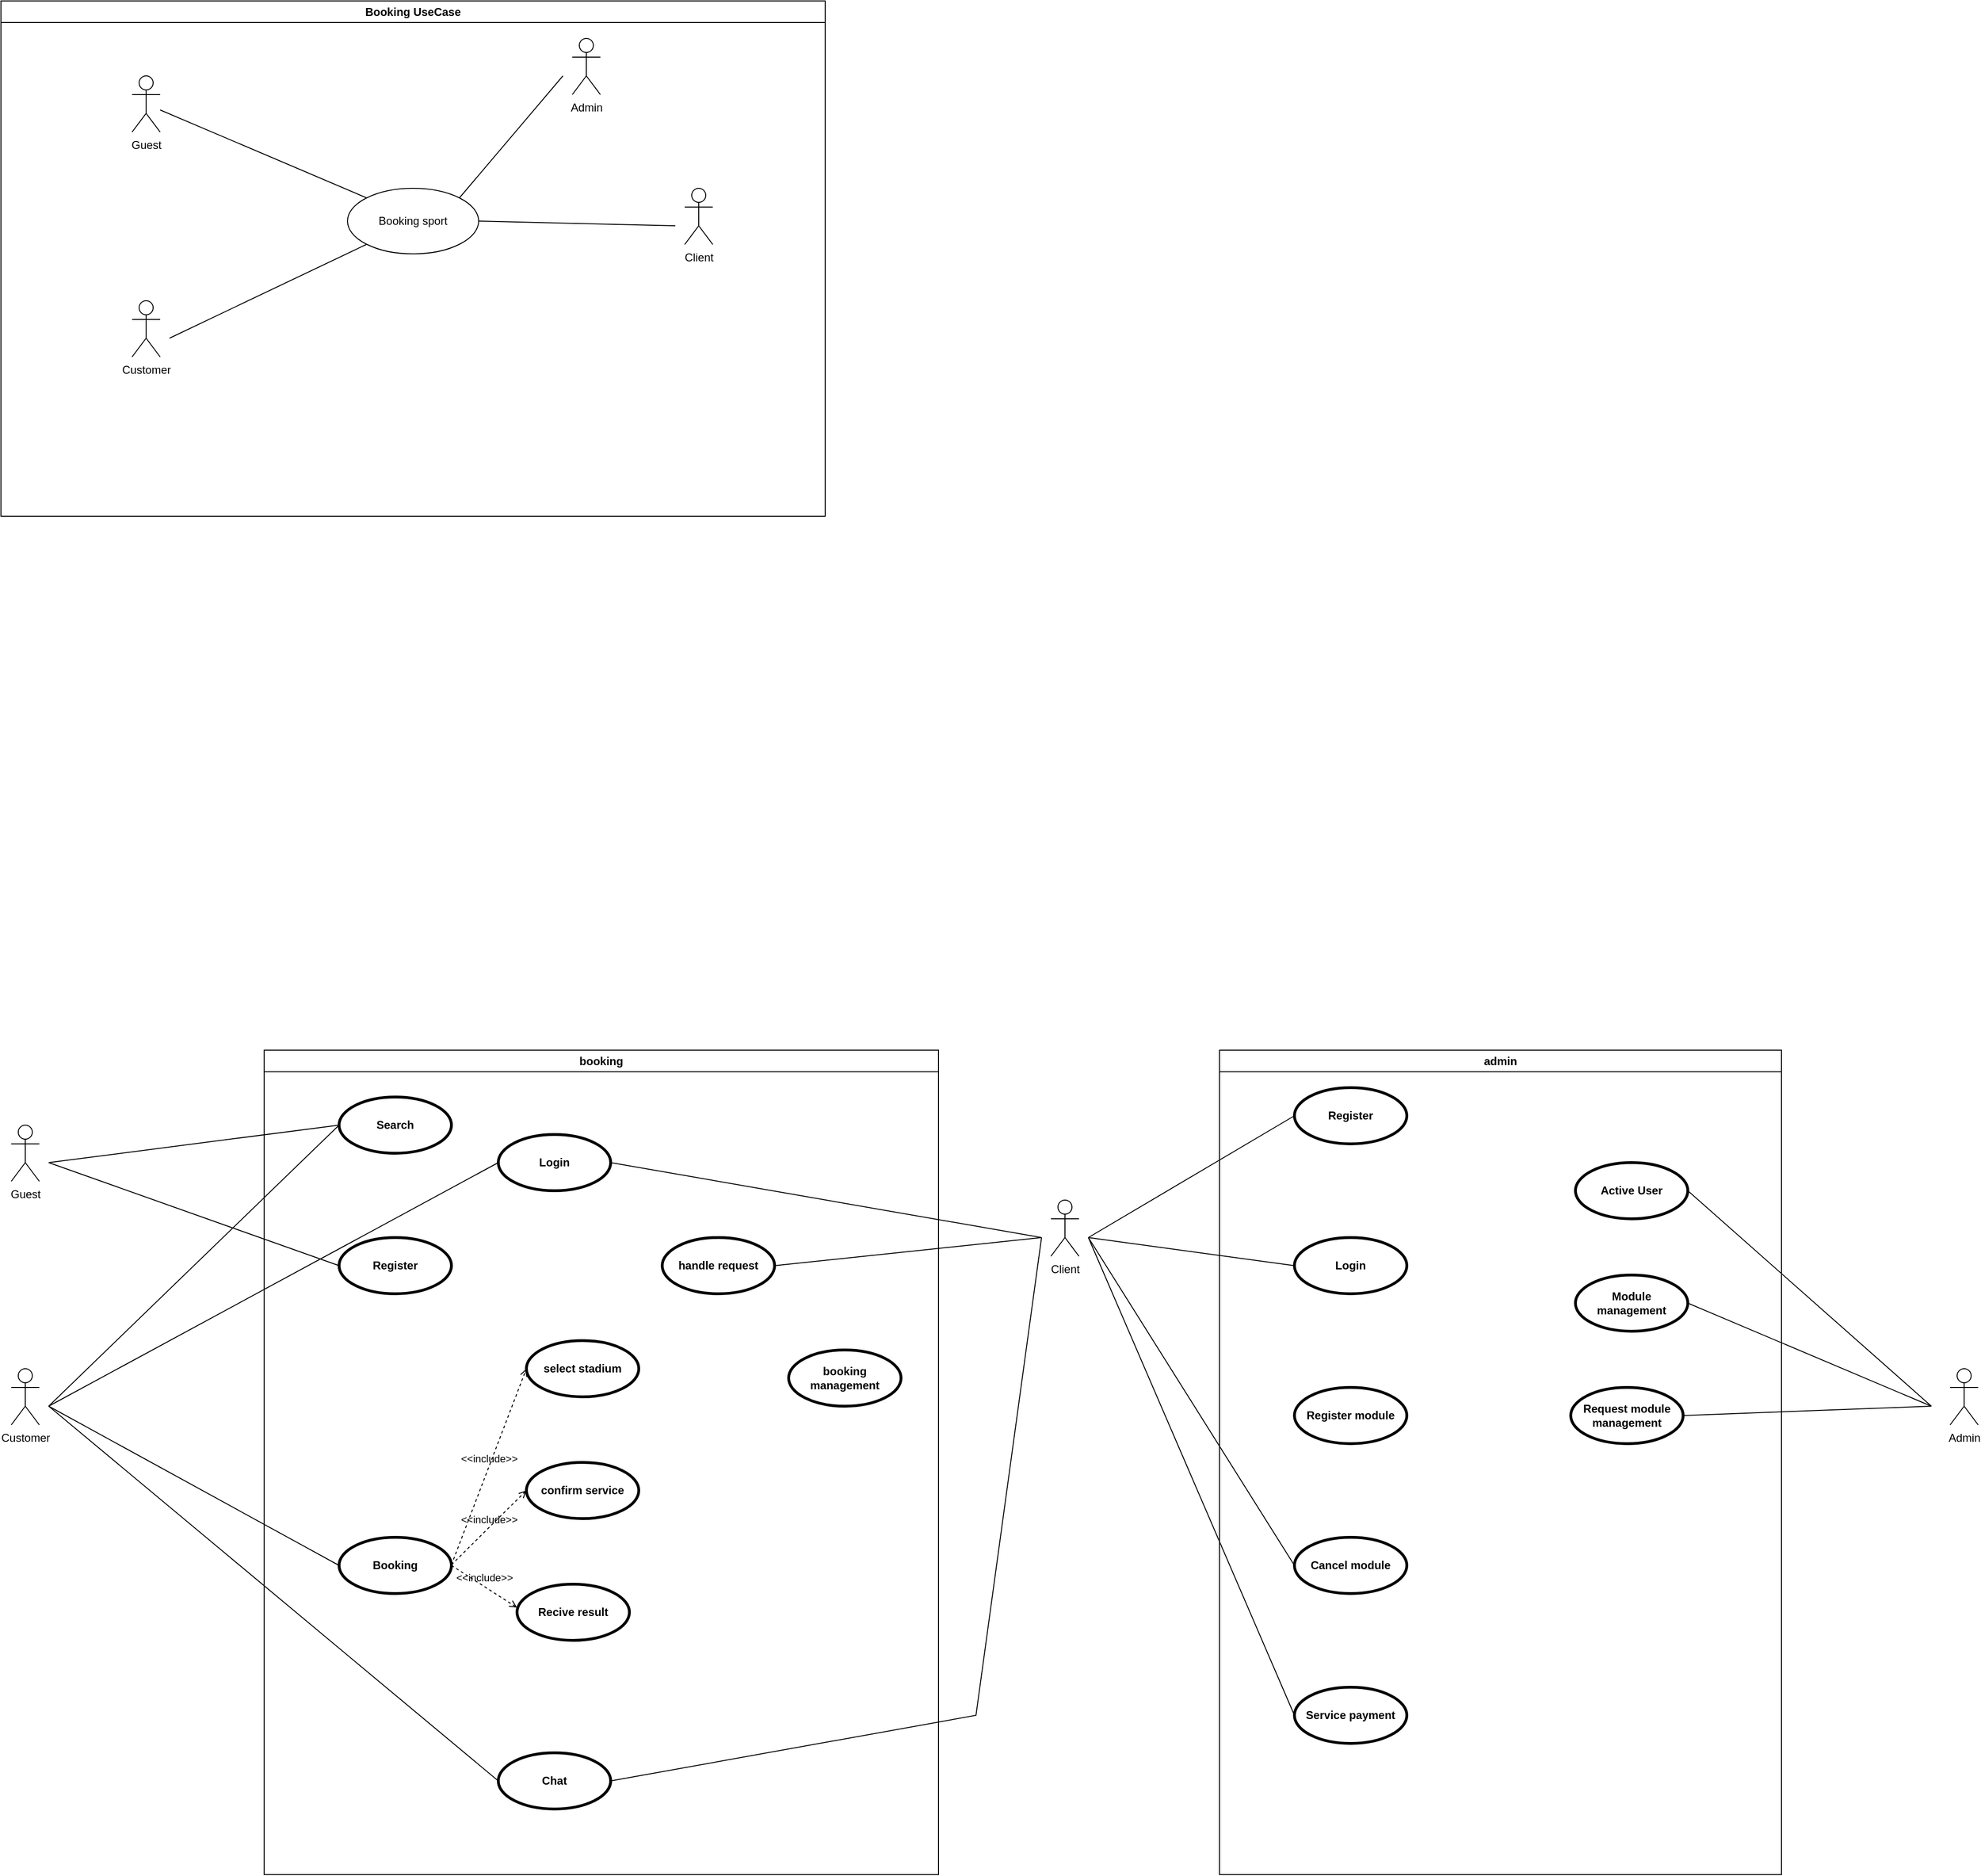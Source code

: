 <mxfile version="22.1.21" type="github">
  <diagram name="Page-1" id="sEAu9rGyXWfr59P4b1Dc">
    <mxGraphModel dx="2044" dy="1832" grid="1" gridSize="10" guides="1" tooltips="1" connect="1" arrows="1" fold="1" page="1" pageScale="1" pageWidth="850" pageHeight="1100" math="0" shadow="0">
      <root>
        <mxCell id="0" />
        <mxCell id="1" parent="0" />
        <mxCell id="-KIOnbsxqLIStmd7eqbL-1" value="Client" style="shape=umlActor;html=1;verticalLabelPosition=bottom;verticalAlign=top;align=center;" parent="1" vertex="1">
          <mxGeometry x="391" y="240" width="30" height="60" as="geometry" />
        </mxCell>
        <mxCell id="-KIOnbsxqLIStmd7eqbL-2" value="Admin" style="shape=umlActor;html=1;verticalLabelPosition=bottom;verticalAlign=top;align=center;" parent="1" vertex="1">
          <mxGeometry x="1351" y="420" width="30" height="60" as="geometry" />
        </mxCell>
        <mxCell id="-KIOnbsxqLIStmd7eqbL-3" value="Guest" style="shape=umlActor;html=1;verticalLabelPosition=bottom;verticalAlign=top;align=center;" parent="1" vertex="1">
          <mxGeometry x="-719" y="160" width="30" height="60" as="geometry" />
        </mxCell>
        <mxCell id="-KIOnbsxqLIStmd7eqbL-4" value="Customer" style="shape=umlActor;html=1;verticalLabelPosition=bottom;verticalAlign=top;align=center;" parent="1" vertex="1">
          <mxGeometry x="-719" y="420" width="30" height="60" as="geometry" />
        </mxCell>
        <mxCell id="UZynZxMn0wIeEGekEBfj-8" value="booking" style="swimlane;whiteSpace=wrap;html=1;" parent="1" vertex="1">
          <mxGeometry x="-449" y="80" width="720" height="880" as="geometry" />
        </mxCell>
        <mxCell id="UZynZxMn0wIeEGekEBfj-2" value="Search" style="shape=ellipse;html=1;strokeWidth=3;fontStyle=1;whiteSpace=wrap;align=center;perimeter=ellipsePerimeter;" parent="UZynZxMn0wIeEGekEBfj-8" vertex="1">
          <mxGeometry x="80" y="50" width="120" height="60" as="geometry" />
        </mxCell>
        <mxCell id="UZynZxMn0wIeEGekEBfj-5" value="Register" style="shape=ellipse;html=1;strokeWidth=3;fontStyle=1;whiteSpace=wrap;align=center;perimeter=ellipsePerimeter;" parent="UZynZxMn0wIeEGekEBfj-8" vertex="1">
          <mxGeometry x="80" y="200" width="120" height="60" as="geometry" />
        </mxCell>
        <mxCell id="UZynZxMn0wIeEGekEBfj-4" value="Booking" style="shape=ellipse;html=1;strokeWidth=3;fontStyle=1;whiteSpace=wrap;align=center;perimeter=ellipsePerimeter;" parent="UZynZxMn0wIeEGekEBfj-8" vertex="1">
          <mxGeometry x="80" y="520" width="120" height="60" as="geometry" />
        </mxCell>
        <mxCell id="UZynZxMn0wIeEGekEBfj-6" value="Chat" style="shape=ellipse;html=1;strokeWidth=3;fontStyle=1;whiteSpace=wrap;align=center;perimeter=ellipsePerimeter;" parent="UZynZxMn0wIeEGekEBfj-8" vertex="1">
          <mxGeometry x="250" y="750" width="120" height="60" as="geometry" />
        </mxCell>
        <mxCell id="UZynZxMn0wIeEGekEBfj-9" value="Login" style="shape=ellipse;html=1;strokeWidth=3;fontStyle=1;whiteSpace=wrap;align=center;perimeter=ellipsePerimeter;" parent="UZynZxMn0wIeEGekEBfj-8" vertex="1">
          <mxGeometry x="250" y="90" width="120" height="60" as="geometry" />
        </mxCell>
        <mxCell id="UZynZxMn0wIeEGekEBfj-16" value="select stadium" style="shape=ellipse;html=1;strokeWidth=3;fontStyle=1;whiteSpace=wrap;align=center;perimeter=ellipsePerimeter;" parent="UZynZxMn0wIeEGekEBfj-8" vertex="1">
          <mxGeometry x="280" y="310" width="120" height="60" as="geometry" />
        </mxCell>
        <mxCell id="UZynZxMn0wIeEGekEBfj-17" value="confirm service" style="shape=ellipse;html=1;strokeWidth=3;fontStyle=1;whiteSpace=wrap;align=center;perimeter=ellipsePerimeter;" parent="UZynZxMn0wIeEGekEBfj-8" vertex="1">
          <mxGeometry x="280" y="440" width="120" height="60" as="geometry" />
        </mxCell>
        <mxCell id="UZynZxMn0wIeEGekEBfj-26" value="&amp;lt;&amp;lt;include&amp;gt;&amp;gt;" style="edgeStyle=none;html=1;endArrow=open;verticalAlign=bottom;dashed=1;labelBackgroundColor=none;rounded=0;entryX=0;entryY=0.5;entryDx=0;entryDy=0;" parent="UZynZxMn0wIeEGekEBfj-8" target="UZynZxMn0wIeEGekEBfj-16" edge="1">
          <mxGeometry width="160" relative="1" as="geometry">
            <mxPoint x="200" y="549.29" as="sourcePoint" />
            <mxPoint x="360" y="549.29" as="targetPoint" />
          </mxGeometry>
        </mxCell>
        <mxCell id="UZynZxMn0wIeEGekEBfj-27" value="&amp;lt;&amp;lt;include&amp;gt;&amp;gt;" style="edgeStyle=none;html=1;endArrow=open;verticalAlign=bottom;dashed=1;labelBackgroundColor=none;rounded=0;entryX=0;entryY=0.5;entryDx=0;entryDy=0;" parent="UZynZxMn0wIeEGekEBfj-8" target="UZynZxMn0wIeEGekEBfj-17" edge="1">
          <mxGeometry width="160" relative="1" as="geometry">
            <mxPoint x="200" y="549.29" as="sourcePoint" />
            <mxPoint x="360" y="549.29" as="targetPoint" />
          </mxGeometry>
        </mxCell>
        <mxCell id="UZynZxMn0wIeEGekEBfj-40" value="booking management" style="shape=ellipse;html=1;strokeWidth=3;fontStyle=1;whiteSpace=wrap;align=center;perimeter=ellipsePerimeter;" parent="UZynZxMn0wIeEGekEBfj-8" vertex="1">
          <mxGeometry x="560" y="320" width="120" height="60" as="geometry" />
        </mxCell>
        <mxCell id="UZynZxMn0wIeEGekEBfj-41" value="handle request" style="shape=ellipse;html=1;strokeWidth=3;fontStyle=1;whiteSpace=wrap;align=center;perimeter=ellipsePerimeter;" parent="UZynZxMn0wIeEGekEBfj-8" vertex="1">
          <mxGeometry x="425" y="200" width="120" height="60" as="geometry" />
        </mxCell>
        <mxCell id="jrF5rtS-pManaZBHN2W6-6" value="Recive result" style="shape=ellipse;html=1;strokeWidth=3;fontStyle=1;whiteSpace=wrap;align=center;perimeter=ellipsePerimeter;" vertex="1" parent="UZynZxMn0wIeEGekEBfj-8">
          <mxGeometry x="270" y="570" width="120" height="60" as="geometry" />
        </mxCell>
        <mxCell id="UZynZxMn0wIeEGekEBfj-10" value="" style="edgeStyle=none;html=1;endArrow=none;verticalAlign=bottom;rounded=0;entryX=0;entryY=0.5;entryDx=0;entryDy=0;" parent="1" target="UZynZxMn0wIeEGekEBfj-2" edge="1">
          <mxGeometry width="160" relative="1" as="geometry">
            <mxPoint x="-679" y="200" as="sourcePoint" />
            <mxPoint x="-509" y="180" as="targetPoint" />
          </mxGeometry>
        </mxCell>
        <mxCell id="UZynZxMn0wIeEGekEBfj-11" value="" style="edgeStyle=none;html=1;endArrow=none;verticalAlign=bottom;rounded=0;entryX=0;entryY=0.5;entryDx=0;entryDy=0;" parent="1" target="UZynZxMn0wIeEGekEBfj-5" edge="1">
          <mxGeometry width="160" relative="1" as="geometry">
            <mxPoint x="-679" y="200" as="sourcePoint" />
            <mxPoint x="-359" y="170" as="targetPoint" />
          </mxGeometry>
        </mxCell>
        <mxCell id="UZynZxMn0wIeEGekEBfj-12" value="" style="edgeStyle=none;html=1;endArrow=none;verticalAlign=bottom;rounded=0;entryX=0;entryY=0.5;entryDx=0;entryDy=0;" parent="1" target="UZynZxMn0wIeEGekEBfj-9" edge="1">
          <mxGeometry width="160" relative="1" as="geometry">
            <mxPoint x="-679" y="460" as="sourcePoint" />
            <mxPoint x="-369" y="570" as="targetPoint" />
          </mxGeometry>
        </mxCell>
        <mxCell id="UZynZxMn0wIeEGekEBfj-13" value="" style="edgeStyle=none;html=1;endArrow=none;verticalAlign=bottom;rounded=0;entryX=0;entryY=0.5;entryDx=0;entryDy=0;" parent="1" target="UZynZxMn0wIeEGekEBfj-4" edge="1">
          <mxGeometry width="160" relative="1" as="geometry">
            <mxPoint x="-679" y="460" as="sourcePoint" />
            <mxPoint x="-369" y="570" as="targetPoint" />
          </mxGeometry>
        </mxCell>
        <mxCell id="UZynZxMn0wIeEGekEBfj-14" value="" style="edgeStyle=none;html=1;endArrow=none;verticalAlign=bottom;rounded=0;entryX=0;entryY=0.5;entryDx=0;entryDy=0;" parent="1" target="UZynZxMn0wIeEGekEBfj-6" edge="1">
          <mxGeometry width="160" relative="1" as="geometry">
            <mxPoint x="-679" y="460" as="sourcePoint" />
            <mxPoint x="-369" y="570" as="targetPoint" />
          </mxGeometry>
        </mxCell>
        <mxCell id="UZynZxMn0wIeEGekEBfj-15" value="" style="edgeStyle=none;html=1;endArrow=none;verticalAlign=bottom;rounded=0;entryX=1;entryY=0.5;entryDx=0;entryDy=0;" parent="1" target="UZynZxMn0wIeEGekEBfj-6" edge="1">
          <mxGeometry width="160" relative="1" as="geometry">
            <mxPoint x="381" y="280" as="sourcePoint" />
            <mxPoint x="441" y="660" as="targetPoint" />
            <Array as="points">
              <mxPoint x="311" y="790" />
            </Array>
          </mxGeometry>
        </mxCell>
        <mxCell id="UZynZxMn0wIeEGekEBfj-18" value="admin" style="swimlane;whiteSpace=wrap;html=1;startSize=23;" parent="1" vertex="1">
          <mxGeometry x="571" y="80" width="600" height="880" as="geometry" />
        </mxCell>
        <mxCell id="UZynZxMn0wIeEGekEBfj-19" value="Register" style="shape=ellipse;html=1;strokeWidth=3;fontStyle=1;whiteSpace=wrap;align=center;perimeter=ellipsePerimeter;" parent="UZynZxMn0wIeEGekEBfj-18" vertex="1">
          <mxGeometry x="80" y="40" width="120" height="60" as="geometry" />
        </mxCell>
        <mxCell id="UZynZxMn0wIeEGekEBfj-20" value="Register module" style="shape=ellipse;html=1;strokeWidth=3;fontStyle=1;whiteSpace=wrap;align=center;perimeter=ellipsePerimeter;" parent="UZynZxMn0wIeEGekEBfj-18" vertex="1">
          <mxGeometry x="80" y="360" width="120" height="60" as="geometry" />
        </mxCell>
        <mxCell id="UZynZxMn0wIeEGekEBfj-21" value="Service payment" style="shape=ellipse;html=1;strokeWidth=3;fontStyle=1;whiteSpace=wrap;align=center;perimeter=ellipsePerimeter;" parent="UZynZxMn0wIeEGekEBfj-18" vertex="1">
          <mxGeometry x="80" y="680" width="120" height="60" as="geometry" />
        </mxCell>
        <mxCell id="UZynZxMn0wIeEGekEBfj-23" value="Cancel module" style="shape=ellipse;html=1;strokeWidth=3;fontStyle=1;whiteSpace=wrap;align=center;perimeter=ellipsePerimeter;" parent="UZynZxMn0wIeEGekEBfj-18" vertex="1">
          <mxGeometry x="80" y="520" width="120" height="60" as="geometry" />
        </mxCell>
        <mxCell id="UZynZxMn0wIeEGekEBfj-28" value="Login" style="shape=ellipse;html=1;strokeWidth=3;fontStyle=1;whiteSpace=wrap;align=center;perimeter=ellipsePerimeter;" parent="UZynZxMn0wIeEGekEBfj-18" vertex="1">
          <mxGeometry x="80" y="200" width="120" height="60" as="geometry" />
        </mxCell>
        <mxCell id="UZynZxMn0wIeEGekEBfj-35" value="Active User" style="shape=ellipse;html=1;strokeWidth=3;fontStyle=1;whiteSpace=wrap;align=center;perimeter=ellipsePerimeter;" parent="UZynZxMn0wIeEGekEBfj-18" vertex="1">
          <mxGeometry x="380" y="120" width="120" height="60" as="geometry" />
        </mxCell>
        <mxCell id="UZynZxMn0wIeEGekEBfj-36" value="Module management" style="shape=ellipse;html=1;strokeWidth=3;fontStyle=1;whiteSpace=wrap;align=center;perimeter=ellipsePerimeter;" parent="UZynZxMn0wIeEGekEBfj-18" vertex="1">
          <mxGeometry x="380" y="240" width="120" height="60" as="geometry" />
        </mxCell>
        <mxCell id="UZynZxMn0wIeEGekEBfj-37" value="Request module management" style="shape=ellipse;html=1;strokeWidth=3;fontStyle=1;whiteSpace=wrap;align=center;perimeter=ellipsePerimeter;" parent="UZynZxMn0wIeEGekEBfj-18" vertex="1">
          <mxGeometry x="375" y="360" width="120" height="60" as="geometry" />
        </mxCell>
        <mxCell id="UZynZxMn0wIeEGekEBfj-32" value="" style="edgeStyle=none;html=1;endArrow=none;verticalAlign=bottom;rounded=0;exitX=1;exitY=0.5;exitDx=0;exitDy=0;" parent="UZynZxMn0wIeEGekEBfj-18" source="UZynZxMn0wIeEGekEBfj-35" edge="1">
          <mxGeometry width="160" relative="1" as="geometry">
            <mxPoint x="520" y="170" as="sourcePoint" />
            <mxPoint x="760" y="380" as="targetPoint" />
          </mxGeometry>
        </mxCell>
        <mxCell id="UZynZxMn0wIeEGekEBfj-30" value="" style="edgeStyle=none;html=1;endArrow=none;verticalAlign=bottom;rounded=0;entryX=0;entryY=0.5;entryDx=0;entryDy=0;" parent="1" target="UZynZxMn0wIeEGekEBfj-19" edge="1">
          <mxGeometry width="160" relative="1" as="geometry">
            <mxPoint x="431" y="280" as="sourcePoint" />
            <mxPoint x="591" y="280" as="targetPoint" />
          </mxGeometry>
        </mxCell>
        <mxCell id="UZynZxMn0wIeEGekEBfj-31" value="" style="edgeStyle=none;html=1;endArrow=none;verticalAlign=bottom;rounded=0;entryX=0;entryY=0.5;entryDx=0;entryDy=0;" parent="1" target="UZynZxMn0wIeEGekEBfj-28" edge="1">
          <mxGeometry width="160" relative="1" as="geometry">
            <mxPoint x="431" y="280" as="sourcePoint" />
            <mxPoint x="661" y="170" as="targetPoint" />
          </mxGeometry>
        </mxCell>
        <mxCell id="UZynZxMn0wIeEGekEBfj-33" value="" style="edgeStyle=none;html=1;endArrow=none;verticalAlign=bottom;rounded=0;entryX=0;entryY=0.5;entryDx=0;entryDy=0;" parent="1" target="UZynZxMn0wIeEGekEBfj-23" edge="1">
          <mxGeometry width="160" relative="1" as="geometry">
            <mxPoint x="431" y="280" as="sourcePoint" />
            <mxPoint x="681" y="190" as="targetPoint" />
          </mxGeometry>
        </mxCell>
        <mxCell id="UZynZxMn0wIeEGekEBfj-34" value="" style="edgeStyle=none;html=1;endArrow=none;verticalAlign=bottom;rounded=0;entryX=0;entryY=0.5;entryDx=0;entryDy=0;" parent="1" target="UZynZxMn0wIeEGekEBfj-21" edge="1">
          <mxGeometry width="160" relative="1" as="geometry">
            <mxPoint x="431" y="280" as="sourcePoint" />
            <mxPoint x="691" y="200" as="targetPoint" />
          </mxGeometry>
        </mxCell>
        <mxCell id="UZynZxMn0wIeEGekEBfj-38" value="" style="edgeStyle=none;html=1;endArrow=none;verticalAlign=bottom;rounded=0;exitX=1;exitY=0.5;exitDx=0;exitDy=0;" parent="1" source="UZynZxMn0wIeEGekEBfj-36" edge="1">
          <mxGeometry width="160" relative="1" as="geometry">
            <mxPoint x="1101" y="370" as="sourcePoint" />
            <mxPoint x="1331" y="460" as="targetPoint" />
          </mxGeometry>
        </mxCell>
        <mxCell id="UZynZxMn0wIeEGekEBfj-39" value="" style="edgeStyle=none;html=1;endArrow=none;verticalAlign=bottom;rounded=0;exitX=1;exitY=0.5;exitDx=0;exitDy=0;" parent="1" source="UZynZxMn0wIeEGekEBfj-37" edge="1">
          <mxGeometry width="160" relative="1" as="geometry">
            <mxPoint x="1091" y="250" as="sourcePoint" />
            <mxPoint x="1331" y="460" as="targetPoint" />
          </mxGeometry>
        </mxCell>
        <mxCell id="jrF5rtS-pManaZBHN2W6-1" value="" style="edgeStyle=none;html=1;endArrow=none;verticalAlign=bottom;rounded=0;entryX=0;entryY=0.5;entryDx=0;entryDy=0;" edge="1" parent="1" target="UZynZxMn0wIeEGekEBfj-2">
          <mxGeometry width="160" relative="1" as="geometry">
            <mxPoint x="-679" y="460" as="sourcePoint" />
            <mxPoint x="-489" y="410" as="targetPoint" />
          </mxGeometry>
        </mxCell>
        <mxCell id="jrF5rtS-pManaZBHN2W6-3" value="&amp;lt;&amp;lt;include&amp;gt;&amp;gt;" style="edgeStyle=none;html=1;endArrow=open;verticalAlign=bottom;dashed=1;labelBackgroundColor=none;rounded=0;entryX=0;entryY=0.5;entryDx=0;entryDy=0;" edge="1" parent="1">
          <mxGeometry width="160" relative="1" as="geometry">
            <mxPoint x="-249" y="630" as="sourcePoint" />
            <mxPoint x="-179" y="675" as="targetPoint" />
          </mxGeometry>
        </mxCell>
        <mxCell id="jrF5rtS-pManaZBHN2W6-4" value="" style="endArrow=none;html=1;rounded=0;entryX=1;entryY=0.5;entryDx=0;entryDy=0;" edge="1" parent="1" target="UZynZxMn0wIeEGekEBfj-9">
          <mxGeometry width="50" height="50" relative="1" as="geometry">
            <mxPoint x="381" y="280" as="sourcePoint" />
            <mxPoint x="-99" y="350" as="targetPoint" />
          </mxGeometry>
        </mxCell>
        <mxCell id="jrF5rtS-pManaZBHN2W6-7" value="" style="edgeStyle=none;html=1;endArrow=none;verticalAlign=bottom;rounded=0;exitX=1;exitY=0.5;exitDx=0;exitDy=0;" edge="1" parent="1" source="UZynZxMn0wIeEGekEBfj-41">
          <mxGeometry width="160" relative="1" as="geometry">
            <mxPoint x="221" y="280" as="sourcePoint" />
            <mxPoint x="381" y="280" as="targetPoint" />
          </mxGeometry>
        </mxCell>
        <mxCell id="jrF5rtS-pManaZBHN2W6-9" value="Booking UseCase" style="swimlane;whiteSpace=wrap;html=1;" vertex="1" parent="1">
          <mxGeometry x="-730" y="-1040" width="880" height="550" as="geometry" />
        </mxCell>
        <mxCell id="jrF5rtS-pManaZBHN2W6-10" value="Guest" style="shape=umlActor;html=1;verticalLabelPosition=bottom;verticalAlign=top;align=center;" vertex="1" parent="jrF5rtS-pManaZBHN2W6-9">
          <mxGeometry x="140" y="80" width="30" height="60" as="geometry" />
        </mxCell>
        <mxCell id="jrF5rtS-pManaZBHN2W6-12" value="Admin" style="shape=umlActor;html=1;verticalLabelPosition=bottom;verticalAlign=top;align=center;" vertex="1" parent="jrF5rtS-pManaZBHN2W6-9">
          <mxGeometry x="610" y="40" width="30" height="60" as="geometry" />
        </mxCell>
        <mxCell id="jrF5rtS-pManaZBHN2W6-14" value="Customer" style="shape=umlActor;html=1;verticalLabelPosition=bottom;verticalAlign=top;align=center;" vertex="1" parent="jrF5rtS-pManaZBHN2W6-9">
          <mxGeometry x="140" y="320" width="30" height="60" as="geometry" />
        </mxCell>
        <mxCell id="jrF5rtS-pManaZBHN2W6-11" value="Client" style="shape=umlActor;html=1;verticalLabelPosition=bottom;verticalAlign=top;align=center;" vertex="1" parent="jrF5rtS-pManaZBHN2W6-9">
          <mxGeometry x="730" y="200" width="30" height="60" as="geometry" />
        </mxCell>
        <mxCell id="jrF5rtS-pManaZBHN2W6-15" value="Booking sport" style="ellipse;whiteSpace=wrap;html=1;" vertex="1" parent="jrF5rtS-pManaZBHN2W6-9">
          <mxGeometry x="370" y="200" width="140" height="70" as="geometry" />
        </mxCell>
        <mxCell id="jrF5rtS-pManaZBHN2W6-16" value="" style="edgeStyle=none;html=1;endArrow=none;verticalAlign=bottom;rounded=0;entryX=0;entryY=0;entryDx=0;entryDy=0;" edge="1" parent="jrF5rtS-pManaZBHN2W6-9" source="jrF5rtS-pManaZBHN2W6-10" target="jrF5rtS-pManaZBHN2W6-15">
          <mxGeometry width="160" relative="1" as="geometry">
            <mxPoint x="510" y="200" as="sourcePoint" />
            <mxPoint x="670" y="200" as="targetPoint" />
          </mxGeometry>
        </mxCell>
        <mxCell id="jrF5rtS-pManaZBHN2W6-17" value="" style="edgeStyle=none;html=1;endArrow=none;verticalAlign=bottom;rounded=0;entryX=1;entryY=0;entryDx=0;entryDy=0;" edge="1" parent="1" target="jrF5rtS-pManaZBHN2W6-15">
          <mxGeometry width="160" relative="1" as="geometry">
            <mxPoint x="-130" y="-960" as="sourcePoint" />
            <mxPoint x="-60" y="-840" as="targetPoint" />
          </mxGeometry>
        </mxCell>
        <mxCell id="jrF5rtS-pManaZBHN2W6-18" value="" style="edgeStyle=none;html=1;endArrow=none;verticalAlign=bottom;rounded=0;exitX=1;exitY=0.5;exitDx=0;exitDy=0;" edge="1" parent="1" source="jrF5rtS-pManaZBHN2W6-15">
          <mxGeometry width="160" relative="1" as="geometry">
            <mxPoint x="-220" y="-840" as="sourcePoint" />
            <mxPoint x="-10" y="-800" as="targetPoint" />
          </mxGeometry>
        </mxCell>
        <mxCell id="jrF5rtS-pManaZBHN2W6-19" value="" style="edgeStyle=none;html=1;endArrow=none;verticalAlign=bottom;rounded=0;entryX=0;entryY=1;entryDx=0;entryDy=0;" edge="1" parent="1" target="jrF5rtS-pManaZBHN2W6-15">
          <mxGeometry width="160" relative="1" as="geometry">
            <mxPoint x="-550" y="-680" as="sourcePoint" />
            <mxPoint x="-60" y="-840" as="targetPoint" />
          </mxGeometry>
        </mxCell>
      </root>
    </mxGraphModel>
  </diagram>
</mxfile>

